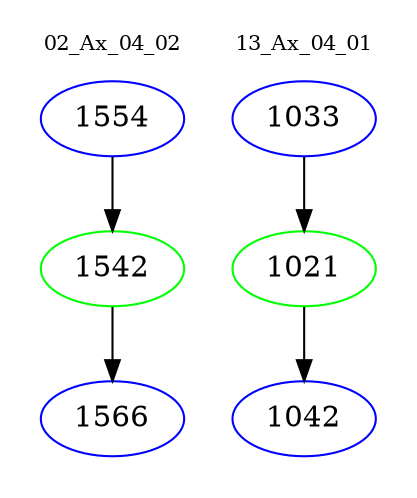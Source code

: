 digraph{
subgraph cluster_0 {
color = white
label = "02_Ax_04_02";
fontsize=10;
T0_1554 [label="1554", color="blue"]
T0_1554 -> T0_1542 [color="black"]
T0_1542 [label="1542", color="green"]
T0_1542 -> T0_1566 [color="black"]
T0_1566 [label="1566", color="blue"]
}
subgraph cluster_1 {
color = white
label = "13_Ax_04_01";
fontsize=10;
T1_1033 [label="1033", color="blue"]
T1_1033 -> T1_1021 [color="black"]
T1_1021 [label="1021", color="green"]
T1_1021 -> T1_1042 [color="black"]
T1_1042 [label="1042", color="blue"]
}
}
